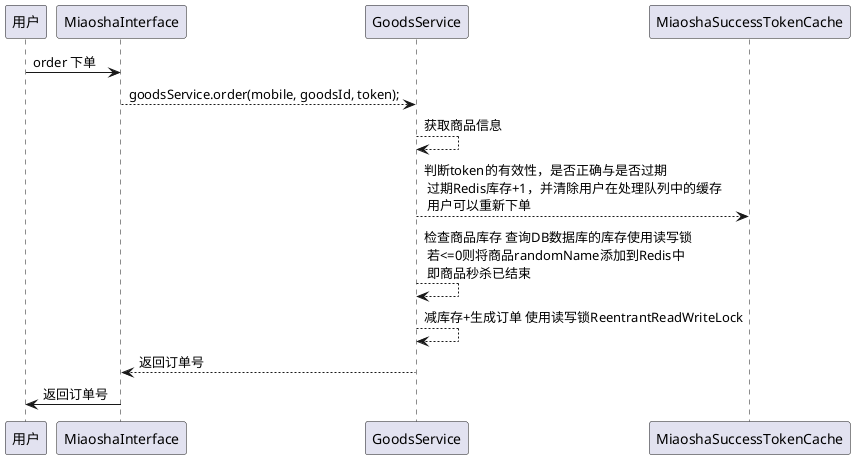 @startuml
用户 -> MiaoshaInterface: order 下单
MiaoshaInterface --> GoodsService: goodsService.order(mobile, goodsId, token);
GoodsService --> GoodsService : 获取商品信息
GoodsService --> MiaoshaSuccessTokenCache : 判断token的有效性，是否正确与是否过期 \n 过期Redis库存+1，并清除用户在处理队列中的缓存\n 用户可以重新下单
GoodsService --> GoodsService : 检查商品库存 查询DB数据库的库存使用读写锁 \n 若<=0则将商品randomName添加到Redis中 \n 即商品秒杀已结束
GoodsService --> GoodsService : 减库存+生成订单 使用读写锁ReentrantReadWriteLock
GoodsService --> MiaoshaInterface : 返回订单号
用户 <- MiaoshaInterface: 返回订单号
@enduml